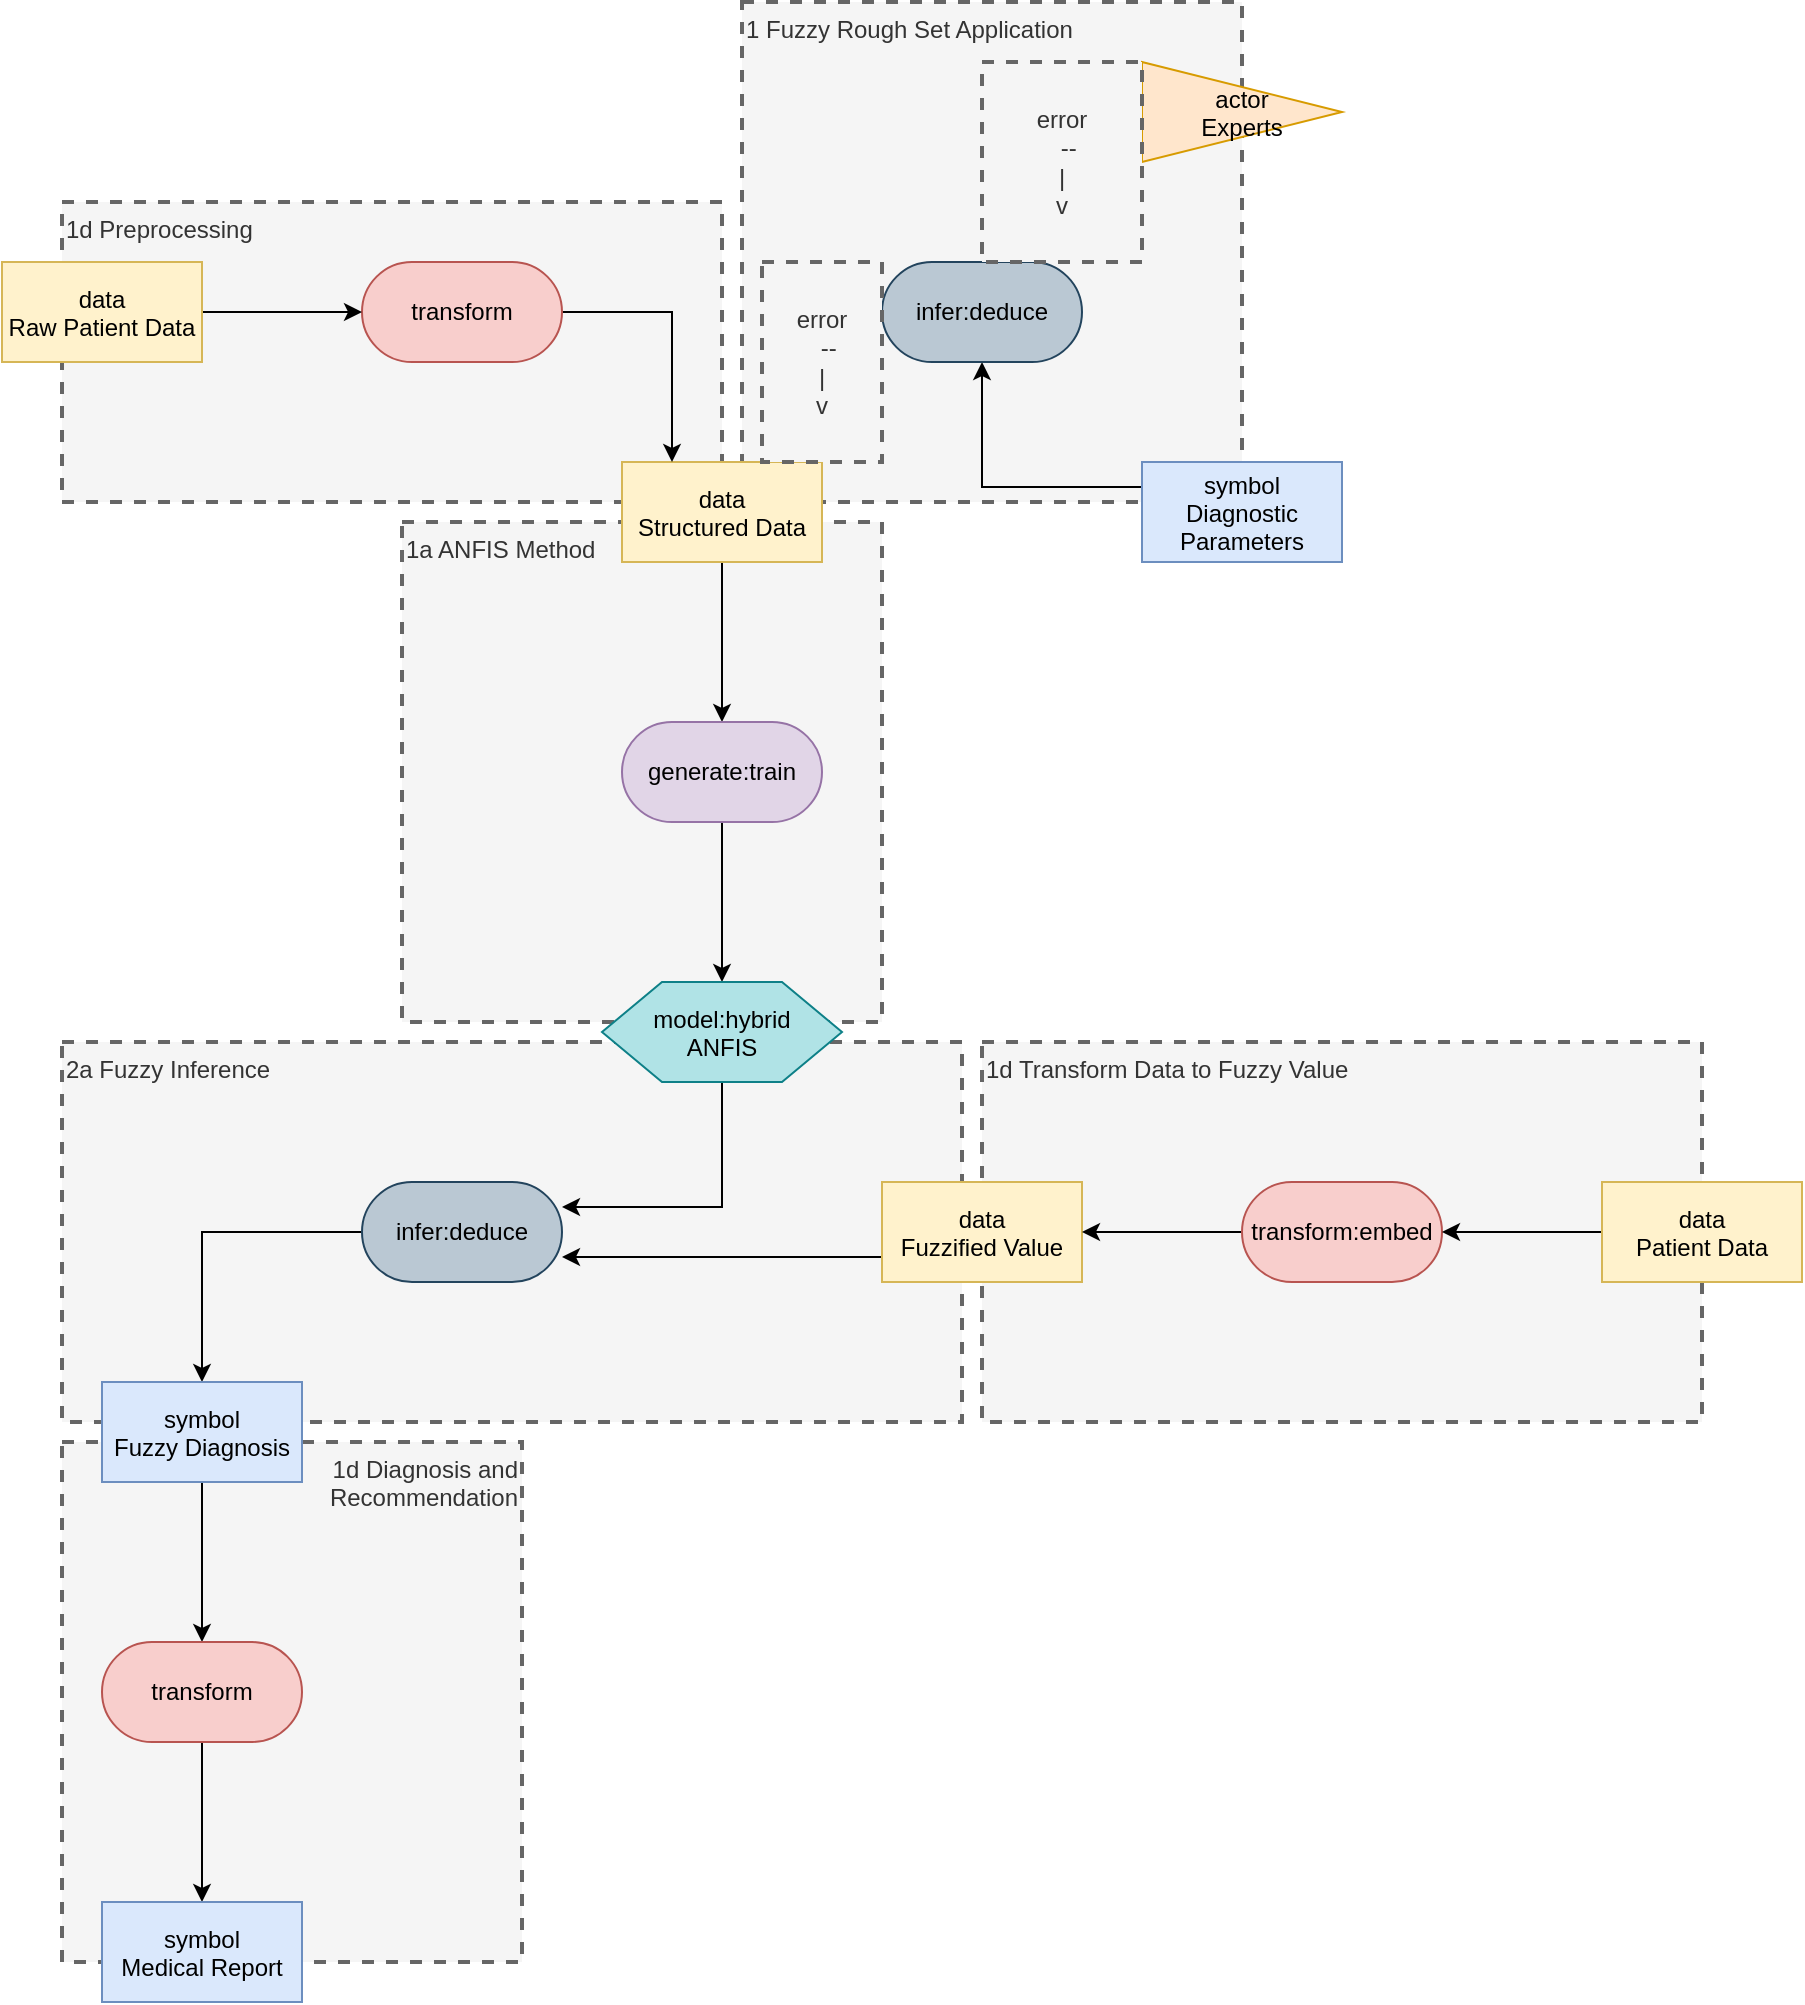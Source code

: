 <mxfile version="27.0.4">
  <diagram name="Page-1" id="uR421m5Eu4md5AjJAitG">
    <mxGraphModel dx="1123" dy="673" grid="1" gridSize="10" guides="1" tooltips="1" connect="1" arrows="1" fold="1" page="1" pageScale="1" pageWidth="3300" pageHeight="4681" math="0" shadow="0">
      <root>
        <mxCell id="0" />
        <mxCell id="1" parent="0" />
        <mxCell id="n80IZ_nw0avHXSDwtfPN-39" value="1d Transform Data to Fuzzy Value" style="text;html=1;align=left;verticalAlign=top;whiteSpace=wrap;rounded=0;dashed=1;fillColor=#f5f5f5;fontColor=#333333;strokeColor=#666666;strokeWidth=2;" name="text" vertex="1" parent="1">
          <mxGeometry x="1840" y="720" width="360" height="190" as="geometry" />
        </mxCell>
        <mxCell id="n80IZ_nw0avHXSDwtfPN-38" value="&lt;div&gt;1d Diagnosis and&lt;/div&gt;&lt;div&gt;Recommendation&lt;/div&gt;" style="text;html=1;align=right;verticalAlign=top;whiteSpace=wrap;rounded=0;dashed=1;fillColor=#f5f5f5;fontColor=#333333;strokeColor=#666666;strokeWidth=2;" name="text" vertex="1" parent="1">
          <mxGeometry x="1380" y="920" width="230" height="260" as="geometry" />
        </mxCell>
        <mxCell id="n80IZ_nw0avHXSDwtfPN-37" value="2a Fuzzy Inference" style="text;html=1;align=left;verticalAlign=top;whiteSpace=wrap;rounded=0;dashed=1;fillColor=#f5f5f5;fontColor=#333333;strokeColor=#666666;strokeWidth=2;" name="text" vertex="1" parent="1">
          <mxGeometry x="1380" y="720" width="450" height="190" as="geometry" />
        </mxCell>
        <mxCell id="n80IZ_nw0avHXSDwtfPN-36" value="1a ANFIS Method" style="text;html=1;align=left;verticalAlign=top;whiteSpace=wrap;rounded=0;dashed=1;fillColor=#f5f5f5;fontColor=#333333;strokeColor=#666666;strokeWidth=2;" name="text" vertex="1" parent="1">
          <mxGeometry x="1550" y="460" width="240" height="250" as="geometry" />
        </mxCell>
        <mxCell id="n80IZ_nw0avHXSDwtfPN-35" value="1d Preprocessing" style="text;html=1;align=left;verticalAlign=top;whiteSpace=wrap;rounded=0;dashed=1;fillColor=#f5f5f5;fontColor=#333333;strokeColor=#666666;strokeWidth=2;" name="text" vertex="1" parent="1">
          <mxGeometry x="1380" y="300" width="330" height="150" as="geometry" />
        </mxCell>
        <mxCell id="n80IZ_nw0avHXSDwtfPN-33" value="1 Fuzzy Rough Set Application" style="text;html=1;align=left;verticalAlign=top;whiteSpace=wrap;rounded=0;dashed=1;fillColor=#f5f5f5;fontColor=#333333;strokeColor=#666666;strokeWidth=2;" name="text" vertex="1" parent="1">
          <mxGeometry x="1720" y="200" width="250" height="250" as="geometry" />
        </mxCell>
        <mxCell id="n80IZ_nw0avHXSDwtfPN-1" value="actor&#xa;Experts" style="triangle;fillColor=#ffe6cc;strokeColor=#d79b00;" name="actor" vertex="1" parent="1">
          <mxGeometry x="1920" y="230" width="100" height="50" as="geometry" />
        </mxCell>
        <mxCell id="n80IZ_nw0avHXSDwtfPN-34" style="edgeStyle=orthogonalEdgeStyle;rounded=0;orthogonalLoop=1;jettySize=auto;html=1;exitX=0;exitY=0.25;exitDx=0;exitDy=0;entryX=0.5;entryY=1;entryDx=0;entryDy=0;" edge="1" parent="1" source="n80IZ_nw0avHXSDwtfPN-2" target="n80IZ_nw0avHXSDwtfPN-3">
          <mxGeometry relative="1" as="geometry" />
        </mxCell>
        <mxCell id="n80IZ_nw0avHXSDwtfPN-2" value="symbol&#xa;Diagnostic&#xa;Parameters" style="rectangle;fillColor=#dae8fc;strokeColor=#6c8ebf;" name="symbol" vertex="1" parent="1">
          <mxGeometry x="1920" y="430" width="100" height="50" as="geometry" />
        </mxCell>
        <mxCell id="n80IZ_nw0avHXSDwtfPN-3" value="infer:deduce" style="rounded=1;whiteSpace=wrap;html=1;arcSize=50;fillColor=#bac8d3;strokeColor=#23445d;" name="infer:deduce" vertex="1" parent="1">
          <mxGeometry x="1790" y="330" width="100" height="50" as="geometry" />
        </mxCell>
        <mxCell id="n80IZ_nw0avHXSDwtfPN-6" value="&lt;div&gt;error&lt;/div&gt;&lt;div&gt;&amp;nbsp; --&lt;/div&gt;&lt;div&gt;|&lt;/div&gt;&lt;div&gt;v&lt;/div&gt;" style="text;html=1;align=center;verticalAlign=middle;whiteSpace=wrap;rounded=0;dashed=1;fillColor=#f5f5f5;fontColor=#333333;strokeColor=#666666;strokeWidth=2;" name="text" vertex="1" parent="1">
          <mxGeometry x="1840" y="230" width="80" height="100" as="geometry" />
        </mxCell>
        <mxCell id="n80IZ_nw0avHXSDwtfPN-16" style="edgeStyle=orthogonalEdgeStyle;rounded=0;orthogonalLoop=1;jettySize=auto;html=1;exitX=0.5;exitY=1;exitDx=0;exitDy=0;entryX=0.5;entryY=0;entryDx=0;entryDy=0;" edge="1" parent="1" source="n80IZ_nw0avHXSDwtfPN-7" target="n80IZ_nw0avHXSDwtfPN-15">
          <mxGeometry relative="1" as="geometry" />
        </mxCell>
        <mxCell id="n80IZ_nw0avHXSDwtfPN-7" value="data&#xa;Structured Data" style="rectangle;fillColor=#fff2cc;strokeColor=#d6b656;" name="data" vertex="1" parent="1">
          <mxGeometry x="1660" y="430" width="100" height="50" as="geometry" />
        </mxCell>
        <mxCell id="n80IZ_nw0avHXSDwtfPN-9" value="&lt;div&gt;error&lt;/div&gt;&lt;div&gt;&amp;nbsp; --&lt;/div&gt;&lt;div&gt;|&lt;/div&gt;&lt;div&gt;v&lt;/div&gt;" style="text;html=1;align=center;verticalAlign=middle;whiteSpace=wrap;rounded=0;dashed=1;fillColor=#f5f5f5;fontColor=#333333;strokeColor=#666666;strokeWidth=2;" name="text" vertex="1" parent="1">
          <mxGeometry x="1730" y="330" width="60" height="100" as="geometry" />
        </mxCell>
        <mxCell id="n80IZ_nw0avHXSDwtfPN-12" style="edgeStyle=orthogonalEdgeStyle;rounded=0;orthogonalLoop=1;jettySize=auto;html=1;exitX=1;exitY=0.5;exitDx=0;exitDy=0;entryX=0.25;entryY=0;entryDx=0;entryDy=0;" edge="1" parent="1" source="n80IZ_nw0avHXSDwtfPN-11" target="n80IZ_nw0avHXSDwtfPN-7">
          <mxGeometry relative="1" as="geometry" />
        </mxCell>
        <mxCell id="n80IZ_nw0avHXSDwtfPN-11" value="transform" style="rounded=1;whiteSpace=wrap;html=1;arcSize=50;fillColor=#f8cecc;strokeColor=#b85450;" name="transform" vertex="1" parent="1">
          <mxGeometry x="1530" y="330" width="100" height="50" as="geometry" />
        </mxCell>
        <mxCell id="n80IZ_nw0avHXSDwtfPN-14" style="edgeStyle=orthogonalEdgeStyle;rounded=0;orthogonalLoop=1;jettySize=auto;html=1;exitX=1;exitY=0.5;exitDx=0;exitDy=0;entryX=0;entryY=0.5;entryDx=0;entryDy=0;" edge="1" parent="1" source="n80IZ_nw0avHXSDwtfPN-13" target="n80IZ_nw0avHXSDwtfPN-11">
          <mxGeometry relative="1" as="geometry" />
        </mxCell>
        <mxCell id="n80IZ_nw0avHXSDwtfPN-13" value="data&#xa;Raw Patient Data" style="rectangle;fillColor=#fff2cc;strokeColor=#d6b656;" name="data" vertex="1" parent="1">
          <mxGeometry x="1350" y="330" width="100" height="50" as="geometry" />
        </mxCell>
        <mxCell id="n80IZ_nw0avHXSDwtfPN-18" style="edgeStyle=orthogonalEdgeStyle;rounded=0;orthogonalLoop=1;jettySize=auto;html=1;exitX=0.5;exitY=1;exitDx=0;exitDy=0;entryX=0.5;entryY=0;entryDx=0;entryDy=0;" edge="1" parent="1" source="n80IZ_nw0avHXSDwtfPN-15" target="n80IZ_nw0avHXSDwtfPN-17">
          <mxGeometry relative="1" as="geometry" />
        </mxCell>
        <mxCell id="n80IZ_nw0avHXSDwtfPN-15" value="generate:train" style="rounded=1;whiteSpace=wrap;html=1;arcSize=50;fillColor=#e1d5e7;strokeColor=#9673a6;" name="generate:train" vertex="1" parent="1">
          <mxGeometry x="1660" y="560" width="100" height="50" as="geometry" />
        </mxCell>
        <mxCell id="n80IZ_nw0avHXSDwtfPN-25" style="edgeStyle=orthogonalEdgeStyle;rounded=0;orthogonalLoop=1;jettySize=auto;html=1;exitX=0.5;exitY=1;exitDx=0;exitDy=0;entryX=1;entryY=0.25;entryDx=0;entryDy=0;" edge="1" parent="1" source="n80IZ_nw0avHXSDwtfPN-17" target="n80IZ_nw0avHXSDwtfPN-24">
          <mxGeometry relative="1" as="geometry" />
        </mxCell>
        <mxCell id="n80IZ_nw0avHXSDwtfPN-17" value="model:hybrid&#xa;ANFIS" style="shape=hexagon;perimeter=hexagonPerimeter2;fillColor=#b0e3e6;strokeColor=#0e8088;" name="model" vertex="1" parent="1">
          <mxGeometry x="1650" y="690" width="120" height="50" as="geometry" />
        </mxCell>
        <mxCell id="n80IZ_nw0avHXSDwtfPN-26" style="edgeStyle=orthogonalEdgeStyle;rounded=0;orthogonalLoop=1;jettySize=auto;html=1;exitX=0;exitY=0.75;exitDx=0;exitDy=0;entryX=1;entryY=0.75;entryDx=0;entryDy=0;" edge="1" parent="1" source="n80IZ_nw0avHXSDwtfPN-19" target="n80IZ_nw0avHXSDwtfPN-24">
          <mxGeometry relative="1" as="geometry" />
        </mxCell>
        <mxCell id="n80IZ_nw0avHXSDwtfPN-19" value="data&#xa;Fuzzified Value" style="rectangle;fillColor=#fff2cc;strokeColor=#d6b656;" name="data" vertex="1" parent="1">
          <mxGeometry x="1790" y="790" width="100" height="50" as="geometry" />
        </mxCell>
        <mxCell id="n80IZ_nw0avHXSDwtfPN-21" style="edgeStyle=orthogonalEdgeStyle;rounded=0;orthogonalLoop=1;jettySize=auto;html=1;exitX=0;exitY=0.5;exitDx=0;exitDy=0;entryX=1;entryY=0.5;entryDx=0;entryDy=0;" edge="1" parent="1" source="n80IZ_nw0avHXSDwtfPN-20" target="n80IZ_nw0avHXSDwtfPN-19">
          <mxGeometry relative="1" as="geometry" />
        </mxCell>
        <mxCell id="n80IZ_nw0avHXSDwtfPN-20" value="transform:embed" style="rounded=1;whiteSpace=wrap;html=1;arcSize=50;fillColor=#f8cecc;strokeColor=#b85450;" name="transform" vertex="1" parent="1">
          <mxGeometry x="1970" y="790" width="100" height="50" as="geometry" />
        </mxCell>
        <mxCell id="n80IZ_nw0avHXSDwtfPN-23" style="edgeStyle=orthogonalEdgeStyle;rounded=0;orthogonalLoop=1;jettySize=auto;html=1;exitX=0;exitY=0.5;exitDx=0;exitDy=0;entryX=1;entryY=0.5;entryDx=0;entryDy=0;" edge="1" parent="1" source="n80IZ_nw0avHXSDwtfPN-22" target="n80IZ_nw0avHXSDwtfPN-20">
          <mxGeometry relative="1" as="geometry" />
        </mxCell>
        <mxCell id="n80IZ_nw0avHXSDwtfPN-22" value="data&#xa;Patient Data" style="rectangle;fillColor=#fff2cc;strokeColor=#d6b656;" name="data" vertex="1" parent="1">
          <mxGeometry x="2150" y="790" width="100" height="50" as="geometry" />
        </mxCell>
        <mxCell id="n80IZ_nw0avHXSDwtfPN-28" style="edgeStyle=orthogonalEdgeStyle;rounded=0;orthogonalLoop=1;jettySize=auto;html=1;exitX=0;exitY=0.5;exitDx=0;exitDy=0;entryX=0.5;entryY=0;entryDx=0;entryDy=0;" edge="1" parent="1" source="n80IZ_nw0avHXSDwtfPN-24" target="n80IZ_nw0avHXSDwtfPN-27">
          <mxGeometry relative="1" as="geometry" />
        </mxCell>
        <mxCell id="n80IZ_nw0avHXSDwtfPN-24" value="infer:deduce" style="rounded=1;whiteSpace=wrap;html=1;arcSize=50;fillColor=#bac8d3;strokeColor=#23445d;" name="infer:deduce" vertex="1" parent="1">
          <mxGeometry x="1530" y="790" width="100" height="50" as="geometry" />
        </mxCell>
        <mxCell id="n80IZ_nw0avHXSDwtfPN-30" style="edgeStyle=orthogonalEdgeStyle;rounded=0;orthogonalLoop=1;jettySize=auto;html=1;exitX=0.5;exitY=1;exitDx=0;exitDy=0;entryX=0.5;entryY=0;entryDx=0;entryDy=0;" edge="1" parent="1" source="n80IZ_nw0avHXSDwtfPN-27" target="n80IZ_nw0avHXSDwtfPN-29">
          <mxGeometry relative="1" as="geometry" />
        </mxCell>
        <mxCell id="n80IZ_nw0avHXSDwtfPN-27" value="symbol&#xa;Fuzzy Diagnosis" style="rectangle;fillColor=#dae8fc;strokeColor=#6c8ebf;" name="symbol" vertex="1" parent="1">
          <mxGeometry x="1400" y="890" width="100" height="50" as="geometry" />
        </mxCell>
        <mxCell id="n80IZ_nw0avHXSDwtfPN-32" style="edgeStyle=orthogonalEdgeStyle;rounded=0;orthogonalLoop=1;jettySize=auto;html=1;exitX=0.5;exitY=1;exitDx=0;exitDy=0;entryX=0.5;entryY=0;entryDx=0;entryDy=0;" edge="1" parent="1" source="n80IZ_nw0avHXSDwtfPN-29" target="n80IZ_nw0avHXSDwtfPN-31">
          <mxGeometry relative="1" as="geometry" />
        </mxCell>
        <mxCell id="n80IZ_nw0avHXSDwtfPN-29" value="transform" style="rounded=1;whiteSpace=wrap;html=1;arcSize=50;fillColor=#f8cecc;strokeColor=#b85450;" name="transform" vertex="1" parent="1">
          <mxGeometry x="1400" y="1020" width="100" height="50" as="geometry" />
        </mxCell>
        <mxCell id="n80IZ_nw0avHXSDwtfPN-31" value="symbol&#xa;Medical Report" style="rectangle;fillColor=#dae8fc;strokeColor=#6c8ebf;" name="symbol" vertex="1" parent="1">
          <mxGeometry x="1400" y="1150" width="100" height="50" as="geometry" />
        </mxCell>
      </root>
    </mxGraphModel>
  </diagram>
</mxfile>
